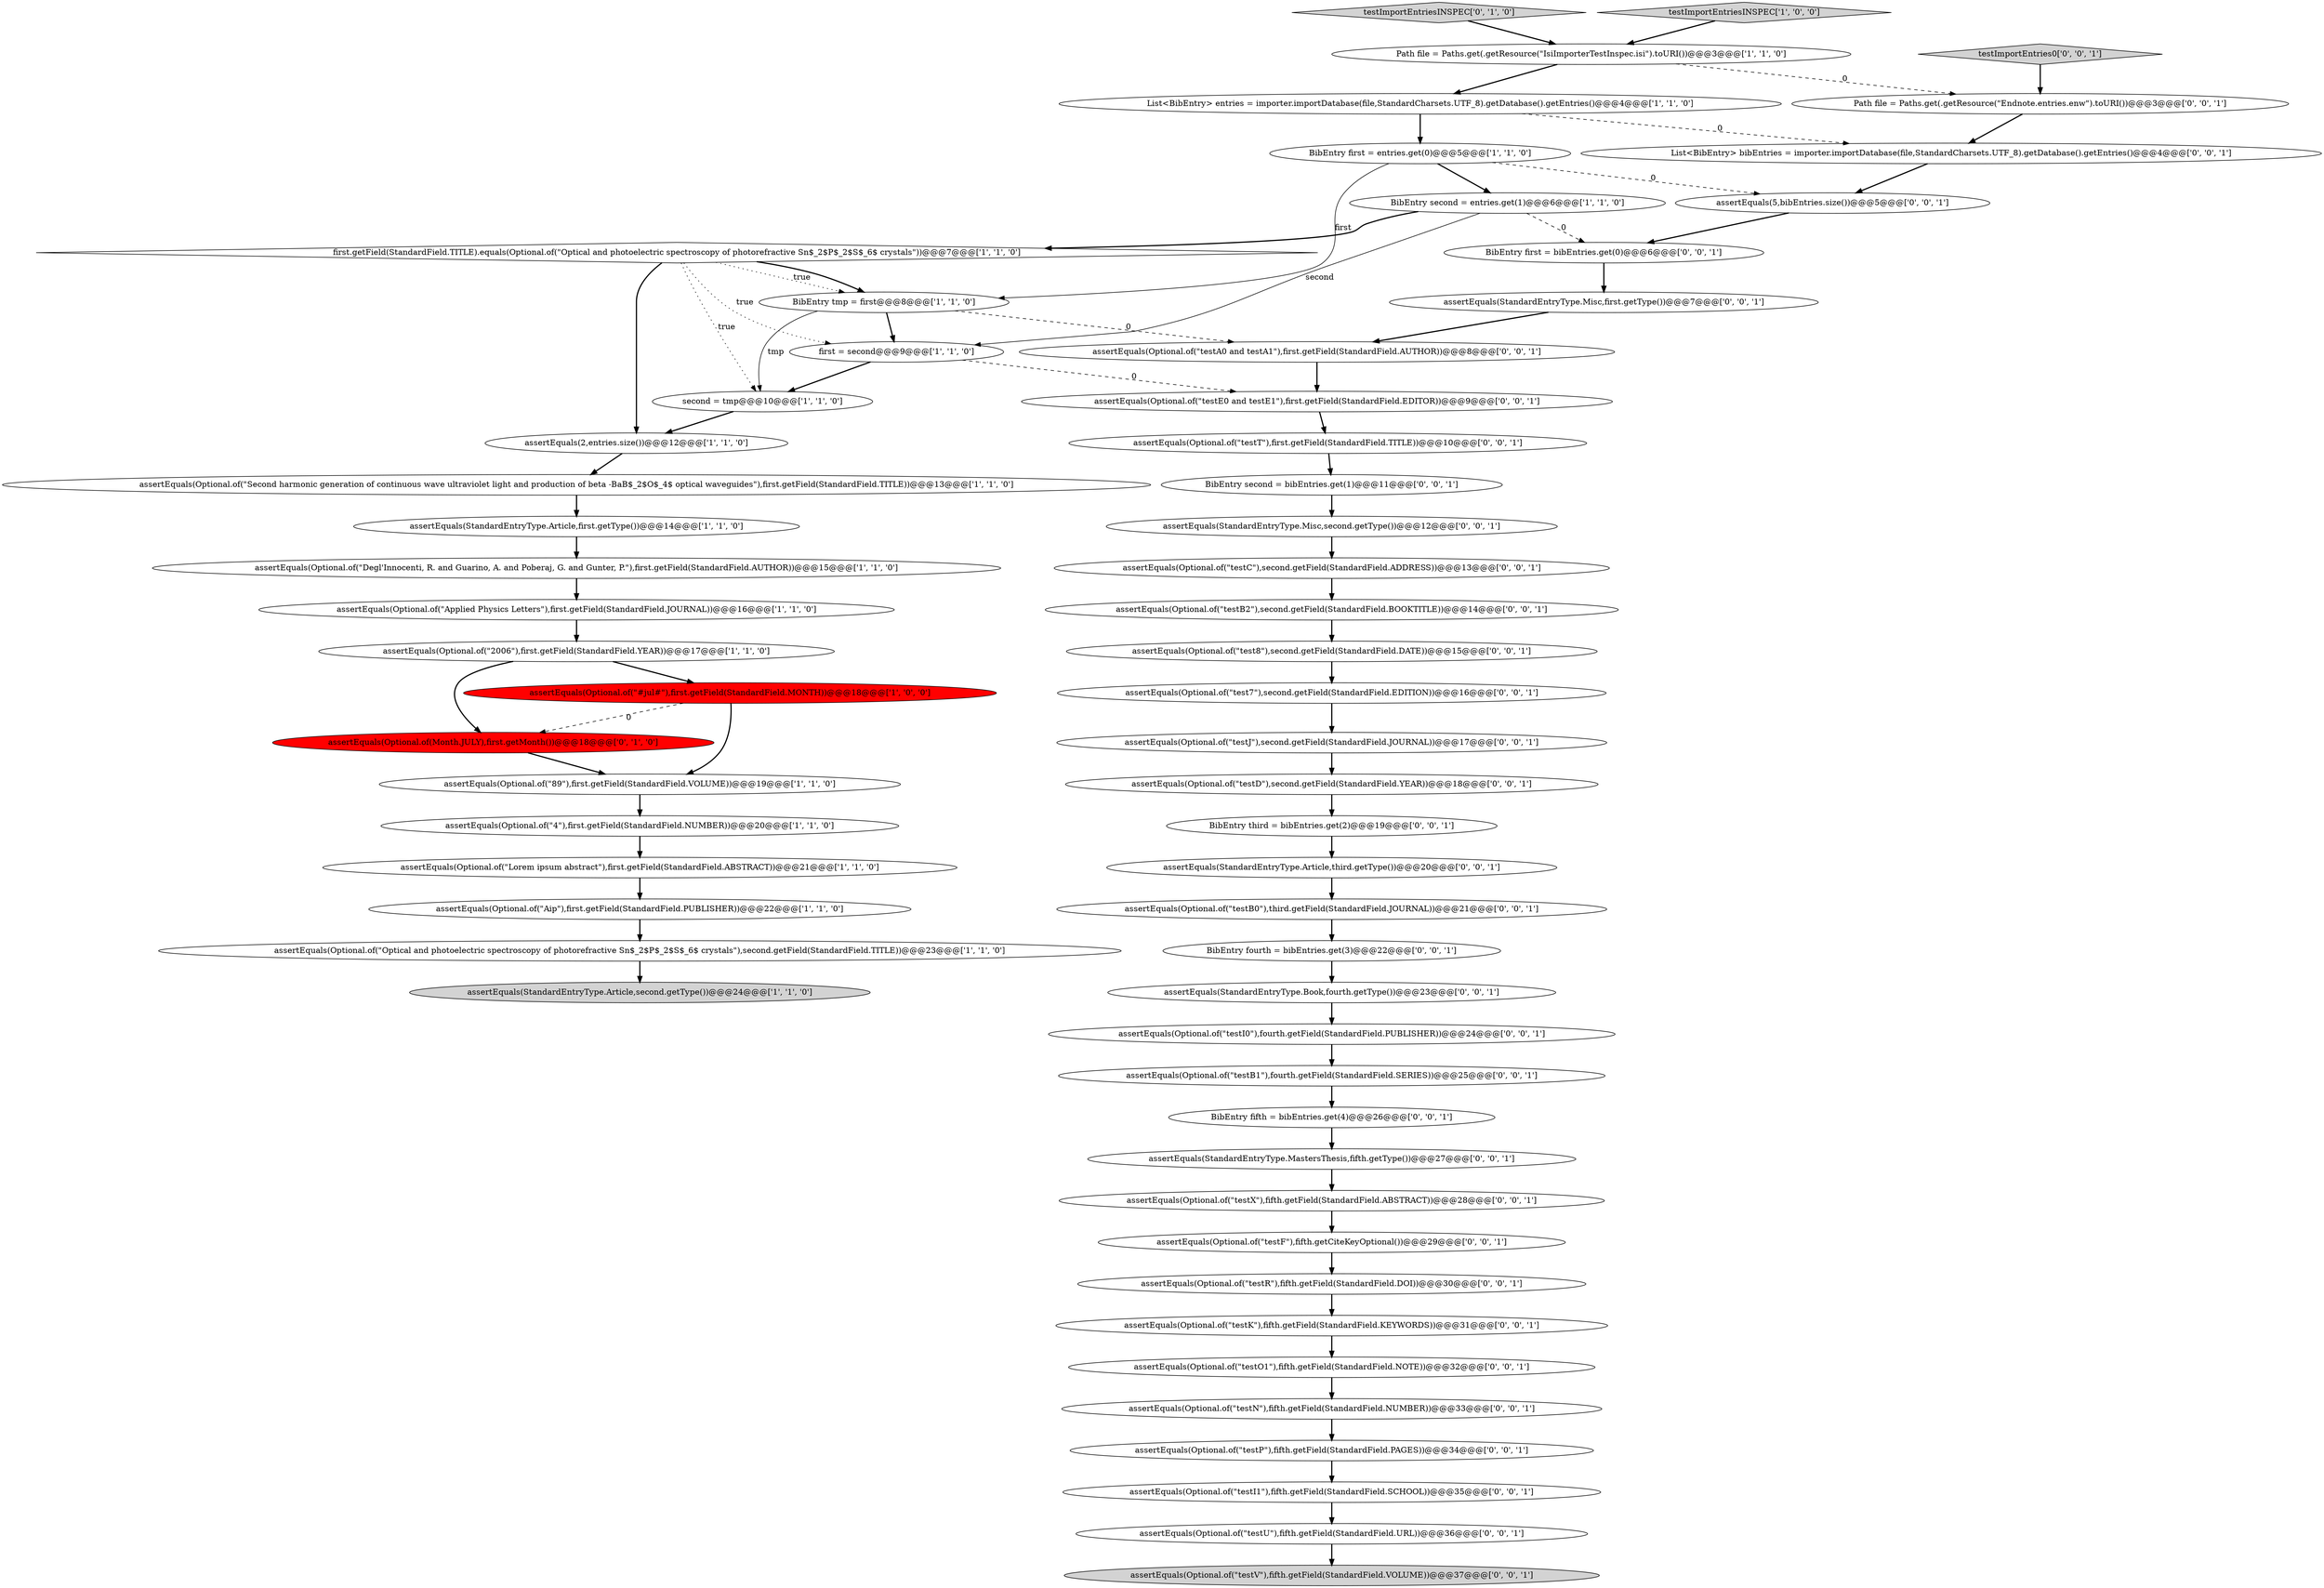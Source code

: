 digraph {
27 [style = filled, label = "assertEquals(StandardEntryType.Article,third.getType())@@@20@@@['0', '0', '1']", fillcolor = white, shape = ellipse image = "AAA0AAABBB3BBB"];
48 [style = filled, label = "assertEquals(StandardEntryType.Book,fourth.getType())@@@23@@@['0', '0', '1']", fillcolor = white, shape = ellipse image = "AAA0AAABBB3BBB"];
44 [style = filled, label = "assertEquals(StandardEntryType.Misc,second.getType())@@@12@@@['0', '0', '1']", fillcolor = white, shape = ellipse image = "AAA0AAABBB3BBB"];
15 [style = filled, label = "List<BibEntry> entries = importer.importDatabase(file,StandardCharsets.UTF_8).getDatabase().getEntries()@@@4@@@['1', '1', '0']", fillcolor = white, shape = ellipse image = "AAA0AAABBB1BBB"];
2 [style = filled, label = "first.getField(StandardField.TITLE).equals(Optional.of(\"Optical and photoelectric spectroscopy of photorefractive Sn$_2$P$_2$S$_6$ crystals\"))@@@7@@@['1', '1', '0']", fillcolor = white, shape = diamond image = "AAA0AAABBB1BBB"];
25 [style = filled, label = "assertEquals(Optional.of(\"testD\"),second.getField(StandardField.YEAR))@@@18@@@['0', '0', '1']", fillcolor = white, shape = ellipse image = "AAA0AAABBB3BBB"];
41 [style = filled, label = "assertEquals(Optional.of(\"testI1\"),fifth.getField(StandardField.SCHOOL))@@@35@@@['0', '0', '1']", fillcolor = white, shape = ellipse image = "AAA0AAABBB3BBB"];
18 [style = filled, label = "assertEquals(Optional.of(\"Lorem ipsum abstract\"),first.getField(StandardField.ABSTRACT))@@@21@@@['1', '1', '0']", fillcolor = white, shape = ellipse image = "AAA0AAABBB1BBB"];
19 [style = filled, label = "Path file = Paths.get(.getResource(\"IsiImporterTestInspec.isi\").toURI())@@@3@@@['1', '1', '0']", fillcolor = white, shape = ellipse image = "AAA0AAABBB1BBB"];
21 [style = filled, label = "first = second@@@9@@@['1', '1', '0']", fillcolor = white, shape = ellipse image = "AAA0AAABBB1BBB"];
46 [style = filled, label = "assertEquals(Optional.of(\"testB0\"),third.getField(StandardField.JOURNAL))@@@21@@@['0', '0', '1']", fillcolor = white, shape = ellipse image = "AAA0AAABBB3BBB"];
47 [style = filled, label = "assertEquals(Optional.of(\"testE0 and testE1\"),first.getField(StandardField.EDITOR))@@@9@@@['0', '0', '1']", fillcolor = white, shape = ellipse image = "AAA0AAABBB3BBB"];
12 [style = filled, label = "assertEquals(Optional.of(\"Degl'Innocenti, R. and Guarino, A. and Poberaj, G. and Gunter, P.\"),first.getField(StandardField.AUTHOR))@@@15@@@['1', '1', '0']", fillcolor = white, shape = ellipse image = "AAA0AAABBB1BBB"];
28 [style = filled, label = "assertEquals(Optional.of(\"testJ\"),second.getField(StandardField.JOURNAL))@@@17@@@['0', '0', '1']", fillcolor = white, shape = ellipse image = "AAA0AAABBB3BBB"];
55 [style = filled, label = "assertEquals(Optional.of(\"testK\"),fifth.getField(StandardField.KEYWORDS))@@@31@@@['0', '0', '1']", fillcolor = white, shape = ellipse image = "AAA0AAABBB3BBB"];
8 [style = filled, label = "second = tmp@@@10@@@['1', '1', '0']", fillcolor = white, shape = ellipse image = "AAA0AAABBB1BBB"];
7 [style = filled, label = "assertEquals(Optional.of(\"#jul#\"),first.getField(StandardField.MONTH))@@@18@@@['1', '0', '0']", fillcolor = red, shape = ellipse image = "AAA1AAABBB1BBB"];
20 [style = filled, label = "BibEntry first = entries.get(0)@@@5@@@['1', '1', '0']", fillcolor = white, shape = ellipse image = "AAA0AAABBB1BBB"];
40 [style = filled, label = "BibEntry fifth = bibEntries.get(4)@@@26@@@['0', '0', '1']", fillcolor = white, shape = ellipse image = "AAA0AAABBB3BBB"];
5 [style = filled, label = "BibEntry second = entries.get(1)@@@6@@@['1', '1', '0']", fillcolor = white, shape = ellipse image = "AAA0AAABBB1BBB"];
16 [style = filled, label = "assertEquals(Optional.of(\"Aip\"),first.getField(StandardField.PUBLISHER))@@@22@@@['1', '1', '0']", fillcolor = white, shape = ellipse image = "AAA0AAABBB1BBB"];
17 [style = filled, label = "assertEquals(Optional.of(\"4\"),first.getField(StandardField.NUMBER))@@@20@@@['1', '1', '0']", fillcolor = white, shape = ellipse image = "AAA0AAABBB1BBB"];
26 [style = filled, label = "assertEquals(Optional.of(\"testP\"),fifth.getField(StandardField.PAGES))@@@34@@@['0', '0', '1']", fillcolor = white, shape = ellipse image = "AAA0AAABBB3BBB"];
30 [style = filled, label = "assertEquals(Optional.of(\"testB1\"),fourth.getField(StandardField.SERIES))@@@25@@@['0', '0', '1']", fillcolor = white, shape = ellipse image = "AAA0AAABBB3BBB"];
39 [style = filled, label = "assertEquals(Optional.of(\"testN\"),fifth.getField(StandardField.NUMBER))@@@33@@@['0', '0', '1']", fillcolor = white, shape = ellipse image = "AAA0AAABBB3BBB"];
43 [style = filled, label = "assertEquals(StandardEntryType.Misc,first.getType())@@@7@@@['0', '0', '1']", fillcolor = white, shape = ellipse image = "AAA0AAABBB3BBB"];
54 [style = filled, label = "assertEquals(Optional.of(\"testA0 and testA1\"),first.getField(StandardField.AUTHOR))@@@8@@@['0', '0', '1']", fillcolor = white, shape = ellipse image = "AAA0AAABBB3BBB"];
34 [style = filled, label = "assertEquals(Optional.of(\"testR\"),fifth.getField(StandardField.DOI))@@@30@@@['0', '0', '1']", fillcolor = white, shape = ellipse image = "AAA0AAABBB3BBB"];
53 [style = filled, label = "BibEntry third = bibEntries.get(2)@@@19@@@['0', '0', '1']", fillcolor = white, shape = ellipse image = "AAA0AAABBB3BBB"];
58 [style = filled, label = "BibEntry second = bibEntries.get(1)@@@11@@@['0', '0', '1']", fillcolor = white, shape = ellipse image = "AAA0AAABBB3BBB"];
36 [style = filled, label = "assertEquals(Optional.of(\"testX\"),fifth.getField(StandardField.ABSTRACT))@@@28@@@['0', '0', '1']", fillcolor = white, shape = ellipse image = "AAA0AAABBB3BBB"];
1 [style = filled, label = "assertEquals(Optional.of(\"Second harmonic generation of continuous wave ultraviolet light and production of beta -BaB$_2$O$_4$ optical waveguides\"),first.getField(StandardField.TITLE))@@@13@@@['1', '1', '0']", fillcolor = white, shape = ellipse image = "AAA0AAABBB1BBB"];
23 [style = filled, label = "testImportEntriesINSPEC['0', '1', '0']", fillcolor = lightgray, shape = diamond image = "AAA0AAABBB2BBB"];
37 [style = filled, label = "assertEquals(Optional.of(\"testB2\"),second.getField(StandardField.BOOKTITLE))@@@14@@@['0', '0', '1']", fillcolor = white, shape = ellipse image = "AAA0AAABBB3BBB"];
31 [style = filled, label = "assertEquals(Optional.of(\"testO1\"),fifth.getField(StandardField.NOTE))@@@32@@@['0', '0', '1']", fillcolor = white, shape = ellipse image = "AAA0AAABBB3BBB"];
51 [style = filled, label = "assertEquals(5,bibEntries.size())@@@5@@@['0', '0', '1']", fillcolor = white, shape = ellipse image = "AAA0AAABBB3BBB"];
45 [style = filled, label = "assertEquals(Optional.of(\"test8\"),second.getField(StandardField.DATE))@@@15@@@['0', '0', '1']", fillcolor = white, shape = ellipse image = "AAA0AAABBB3BBB"];
14 [style = filled, label = "assertEquals(Optional.of(\"89\"),first.getField(StandardField.VOLUME))@@@19@@@['1', '1', '0']", fillcolor = white, shape = ellipse image = "AAA0AAABBB1BBB"];
33 [style = filled, label = "assertEquals(Optional.of(\"testV\"),fifth.getField(StandardField.VOLUME))@@@37@@@['0', '0', '1']", fillcolor = lightgray, shape = ellipse image = "AAA0AAABBB3BBB"];
50 [style = filled, label = "assertEquals(Optional.of(\"test7\"),second.getField(StandardField.EDITION))@@@16@@@['0', '0', '1']", fillcolor = white, shape = ellipse image = "AAA0AAABBB3BBB"];
4 [style = filled, label = "assertEquals(StandardEntryType.Article,first.getType())@@@14@@@['1', '1', '0']", fillcolor = white, shape = ellipse image = "AAA0AAABBB1BBB"];
32 [style = filled, label = "assertEquals(StandardEntryType.MastersThesis,fifth.getType())@@@27@@@['0', '0', '1']", fillcolor = white, shape = ellipse image = "AAA0AAABBB3BBB"];
38 [style = filled, label = "List<BibEntry> bibEntries = importer.importDatabase(file,StandardCharsets.UTF_8).getDatabase().getEntries()@@@4@@@['0', '0', '1']", fillcolor = white, shape = ellipse image = "AAA0AAABBB3BBB"];
59 [style = filled, label = "BibEntry fourth = bibEntries.get(3)@@@22@@@['0', '0', '1']", fillcolor = white, shape = ellipse image = "AAA0AAABBB3BBB"];
9 [style = filled, label = "testImportEntriesINSPEC['1', '0', '0']", fillcolor = lightgray, shape = diamond image = "AAA0AAABBB1BBB"];
3 [style = filled, label = "assertEquals(StandardEntryType.Article,second.getType())@@@24@@@['1', '1', '0']", fillcolor = lightgray, shape = ellipse image = "AAA0AAABBB1BBB"];
57 [style = filled, label = "assertEquals(Optional.of(\"testC\"),second.getField(StandardField.ADDRESS))@@@13@@@['0', '0', '1']", fillcolor = white, shape = ellipse image = "AAA0AAABBB3BBB"];
22 [style = filled, label = "assertEquals(Optional.of(Month.JULY),first.getMonth())@@@18@@@['0', '1', '0']", fillcolor = red, shape = ellipse image = "AAA1AAABBB2BBB"];
10 [style = filled, label = "assertEquals(Optional.of(\"Applied Physics Letters\"),first.getField(StandardField.JOURNAL))@@@16@@@['1', '1', '0']", fillcolor = white, shape = ellipse image = "AAA0AAABBB1BBB"];
29 [style = filled, label = "assertEquals(Optional.of(\"testF\"),fifth.getCiteKeyOptional())@@@29@@@['0', '0', '1']", fillcolor = white, shape = ellipse image = "AAA0AAABBB3BBB"];
56 [style = filled, label = "assertEquals(Optional.of(\"testI0\"),fourth.getField(StandardField.PUBLISHER))@@@24@@@['0', '0', '1']", fillcolor = white, shape = ellipse image = "AAA0AAABBB3BBB"];
49 [style = filled, label = "BibEntry first = bibEntries.get(0)@@@6@@@['0', '0', '1']", fillcolor = white, shape = ellipse image = "AAA0AAABBB3BBB"];
42 [style = filled, label = "Path file = Paths.get(.getResource(\"Endnote.entries.enw\").toURI())@@@3@@@['0', '0', '1']", fillcolor = white, shape = ellipse image = "AAA0AAABBB3BBB"];
6 [style = filled, label = "assertEquals(Optional.of(\"Optical and photoelectric spectroscopy of photorefractive Sn$_2$P$_2$S$_6$ crystals\"),second.getField(StandardField.TITLE))@@@23@@@['1', '1', '0']", fillcolor = white, shape = ellipse image = "AAA0AAABBB1BBB"];
11 [style = filled, label = "assertEquals(2,entries.size())@@@12@@@['1', '1', '0']", fillcolor = white, shape = ellipse image = "AAA0AAABBB1BBB"];
52 [style = filled, label = "assertEquals(Optional.of(\"testU\"),fifth.getField(StandardField.URL))@@@36@@@['0', '0', '1']", fillcolor = white, shape = ellipse image = "AAA0AAABBB3BBB"];
13 [style = filled, label = "assertEquals(Optional.of(\"2006\"),first.getField(StandardField.YEAR))@@@17@@@['1', '1', '0']", fillcolor = white, shape = ellipse image = "AAA0AAABBB1BBB"];
0 [style = filled, label = "BibEntry tmp = first@@@8@@@['1', '1', '0']", fillcolor = white, shape = ellipse image = "AAA0AAABBB1BBB"];
24 [style = filled, label = "testImportEntries0['0', '0', '1']", fillcolor = lightgray, shape = diamond image = "AAA0AAABBB3BBB"];
35 [style = filled, label = "assertEquals(Optional.of(\"testT\"),first.getField(StandardField.TITLE))@@@10@@@['0', '0', '1']", fillcolor = white, shape = ellipse image = "AAA0AAABBB3BBB"];
5->49 [style = dashed, label="0"];
6->3 [style = bold, label=""];
57->37 [style = bold, label=""];
1->4 [style = bold, label=""];
2->0 [style = dotted, label="true"];
56->30 [style = bold, label=""];
48->56 [style = bold, label=""];
24->42 [style = bold, label=""];
2->8 [style = dotted, label="true"];
11->1 [style = bold, label=""];
52->33 [style = bold, label=""];
36->29 [style = bold, label=""];
20->51 [style = dashed, label="0"];
38->51 [style = bold, label=""];
16->6 [style = bold, label=""];
21->8 [style = bold, label=""];
25->53 [style = bold, label=""];
14->17 [style = bold, label=""];
34->55 [style = bold, label=""];
0->21 [style = bold, label=""];
51->49 [style = bold, label=""];
2->21 [style = dotted, label="true"];
0->54 [style = dashed, label="0"];
29->34 [style = bold, label=""];
47->35 [style = bold, label=""];
49->43 [style = bold, label=""];
39->26 [style = bold, label=""];
50->28 [style = bold, label=""];
5->21 [style = solid, label="second"];
20->5 [style = bold, label=""];
58->44 [style = bold, label=""];
7->14 [style = bold, label=""];
41->52 [style = bold, label=""];
53->27 [style = bold, label=""];
15->38 [style = dashed, label="0"];
26->41 [style = bold, label=""];
5->2 [style = bold, label=""];
54->47 [style = bold, label=""];
2->0 [style = bold, label=""];
12->10 [style = bold, label=""];
27->46 [style = bold, label=""];
21->47 [style = dashed, label="0"];
10->13 [style = bold, label=""];
45->50 [style = bold, label=""];
13->7 [style = bold, label=""];
15->20 [style = bold, label=""];
23->19 [style = bold, label=""];
35->58 [style = bold, label=""];
40->32 [style = bold, label=""];
4->12 [style = bold, label=""];
9->19 [style = bold, label=""];
28->25 [style = bold, label=""];
30->40 [style = bold, label=""];
32->36 [style = bold, label=""];
37->45 [style = bold, label=""];
20->0 [style = solid, label="first"];
0->8 [style = solid, label="tmp"];
13->22 [style = bold, label=""];
31->39 [style = bold, label=""];
55->31 [style = bold, label=""];
19->15 [style = bold, label=""];
22->14 [style = bold, label=""];
8->11 [style = bold, label=""];
43->54 [style = bold, label=""];
59->48 [style = bold, label=""];
7->22 [style = dashed, label="0"];
2->11 [style = bold, label=""];
42->38 [style = bold, label=""];
17->18 [style = bold, label=""];
46->59 [style = bold, label=""];
19->42 [style = dashed, label="0"];
44->57 [style = bold, label=""];
18->16 [style = bold, label=""];
}
